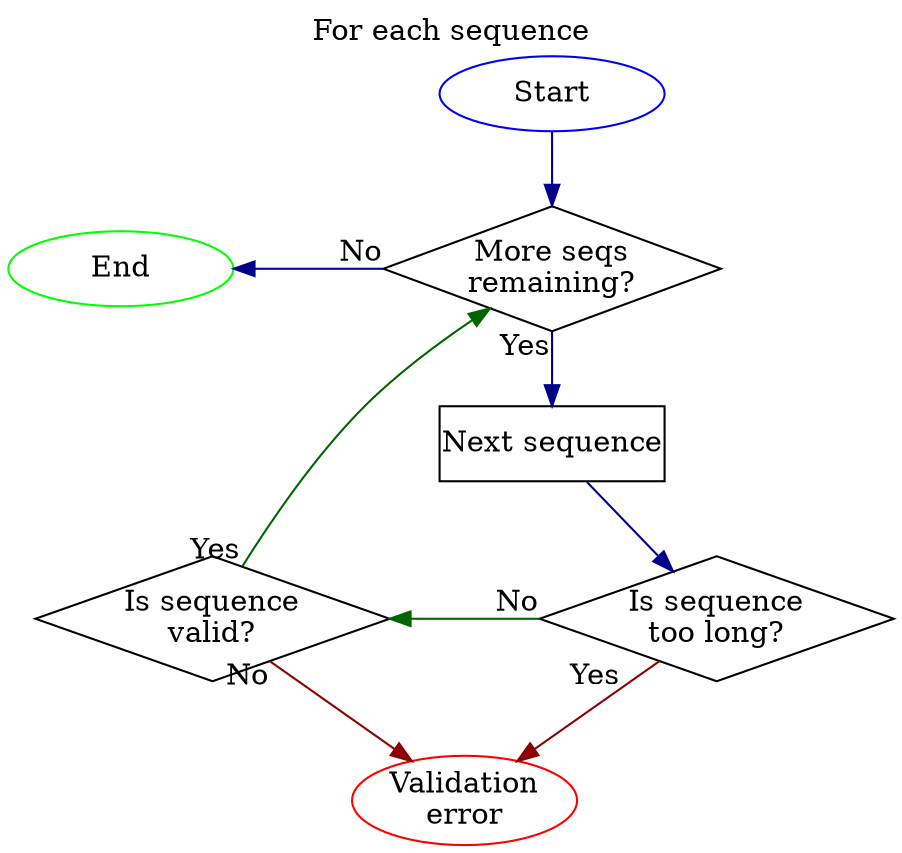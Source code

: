 digraph {
  graph [nodesep=1]
  node  [margin=0, shape=rect, width=1.5]
  edge  [color=darkblue]
  // splines=ortho

  Start             [shape=oval, color=blue]
  End               [shape=oval, color=green]
  Error             [label="Validation\nerror", shape=oval, color=red]
  MoreSeqsRemaining [label="More seqs\nremaining?", shape=diamond]
  NextSequence      [label="Next sequence"]
  IsSequenceTooLong [label="Is sequence\ntoo long?", shape=diamond]
  IsSequenceValid   [label="Is sequence\nvalid?", shape=diamond]

  //
  // Edges
  //
  Start             -> MoreSeqsRemaining
  MoreSeqsRemaining -> NextSequence      [taillabel="Yes"]
  End               -> MoreSeqsRemaining [headlabel="No", dir=back]
  NextSequence      -> IsSequenceTooLong
  IsSequenceTooLong -> Error             [taillabel="Yes    ", color=darkred]
  IsSequenceValid   -> IsSequenceTooLong [headlabel="No", color=darkgreen, dir=back]
  IsSequenceValid   -> MoreSeqsRemaining [taillabel="Yes", color=darkgreen]
  IsSequenceValid   -> Error             [taillabel="No", color=darkred]

  //
  // Formatting
  //
  {
    rank=same
    MoreSeqsRemaining
    End
  }
  {
    rank=same
    IsSequenceTooLong
    IsSequenceValid
  }
  {
    edge[style=invis]
    MoreSeqsRemaining -> IsSequenceTooLong
  }

  label="For each sequence"
  labelloc="t"
}